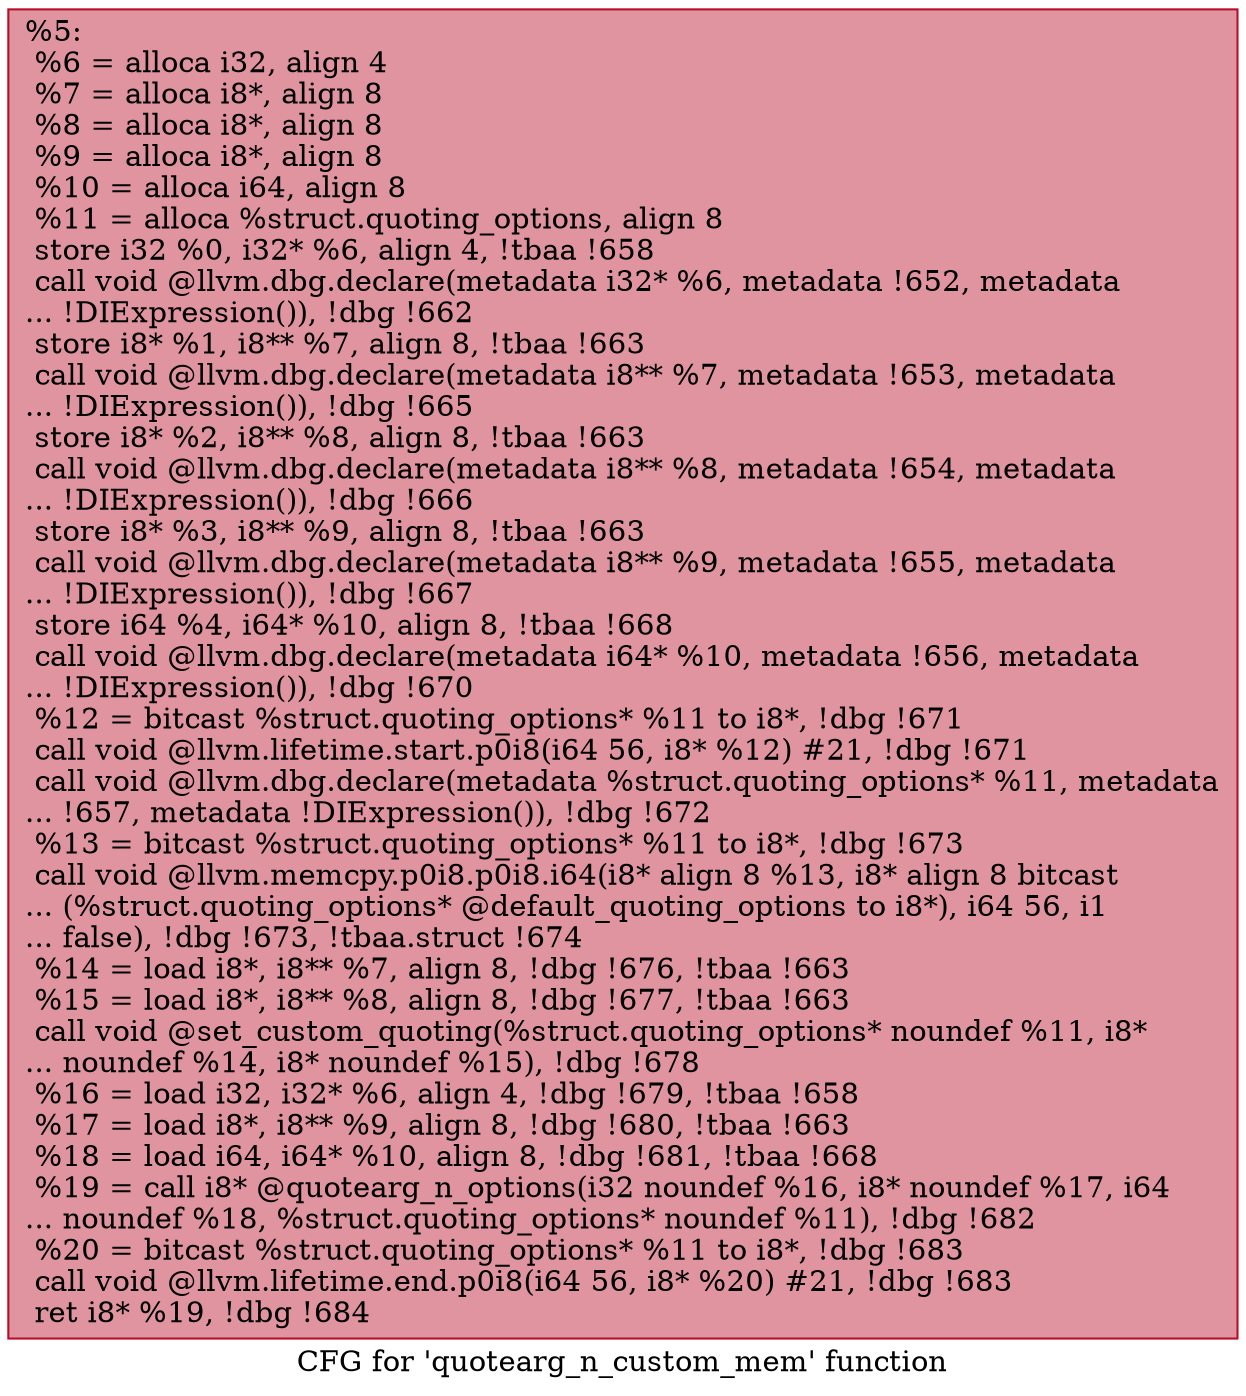 digraph "CFG for 'quotearg_n_custom_mem' function" {
	label="CFG for 'quotearg_n_custom_mem' function";

	Node0x2607ca0 [shape=record,color="#b70d28ff", style=filled, fillcolor="#b70d2870",label="{%5:\l  %6 = alloca i32, align 4\l  %7 = alloca i8*, align 8\l  %8 = alloca i8*, align 8\l  %9 = alloca i8*, align 8\l  %10 = alloca i64, align 8\l  %11 = alloca %struct.quoting_options, align 8\l  store i32 %0, i32* %6, align 4, !tbaa !658\l  call void @llvm.dbg.declare(metadata i32* %6, metadata !652, metadata\l... !DIExpression()), !dbg !662\l  store i8* %1, i8** %7, align 8, !tbaa !663\l  call void @llvm.dbg.declare(metadata i8** %7, metadata !653, metadata\l... !DIExpression()), !dbg !665\l  store i8* %2, i8** %8, align 8, !tbaa !663\l  call void @llvm.dbg.declare(metadata i8** %8, metadata !654, metadata\l... !DIExpression()), !dbg !666\l  store i8* %3, i8** %9, align 8, !tbaa !663\l  call void @llvm.dbg.declare(metadata i8** %9, metadata !655, metadata\l... !DIExpression()), !dbg !667\l  store i64 %4, i64* %10, align 8, !tbaa !668\l  call void @llvm.dbg.declare(metadata i64* %10, metadata !656, metadata\l... !DIExpression()), !dbg !670\l  %12 = bitcast %struct.quoting_options* %11 to i8*, !dbg !671\l  call void @llvm.lifetime.start.p0i8(i64 56, i8* %12) #21, !dbg !671\l  call void @llvm.dbg.declare(metadata %struct.quoting_options* %11, metadata\l... !657, metadata !DIExpression()), !dbg !672\l  %13 = bitcast %struct.quoting_options* %11 to i8*, !dbg !673\l  call void @llvm.memcpy.p0i8.p0i8.i64(i8* align 8 %13, i8* align 8 bitcast\l... (%struct.quoting_options* @default_quoting_options to i8*), i64 56, i1\l... false), !dbg !673, !tbaa.struct !674\l  %14 = load i8*, i8** %7, align 8, !dbg !676, !tbaa !663\l  %15 = load i8*, i8** %8, align 8, !dbg !677, !tbaa !663\l  call void @set_custom_quoting(%struct.quoting_options* noundef %11, i8*\l... noundef %14, i8* noundef %15), !dbg !678\l  %16 = load i32, i32* %6, align 4, !dbg !679, !tbaa !658\l  %17 = load i8*, i8** %9, align 8, !dbg !680, !tbaa !663\l  %18 = load i64, i64* %10, align 8, !dbg !681, !tbaa !668\l  %19 = call i8* @quotearg_n_options(i32 noundef %16, i8* noundef %17, i64\l... noundef %18, %struct.quoting_options* noundef %11), !dbg !682\l  %20 = bitcast %struct.quoting_options* %11 to i8*, !dbg !683\l  call void @llvm.lifetime.end.p0i8(i64 56, i8* %20) #21, !dbg !683\l  ret i8* %19, !dbg !684\l}"];
}
